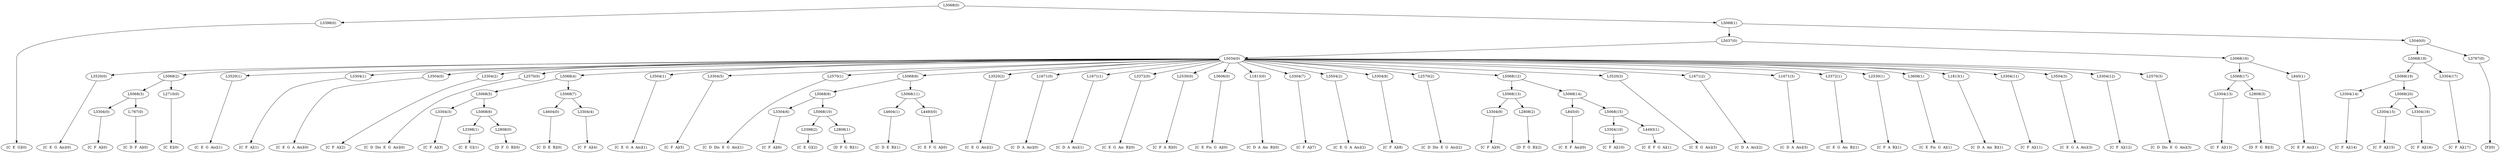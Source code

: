 digraph sample{
"L3398(0)"->"[C  E  G](0)"
"L3520(0)"->"[C  E  G  Ais](0)"
"L3304(0)"->"[C  F  A](0)"
"L-767(0)"->"[C  D  F  A](0)"
"L5068(3)"->"L3304(0)"
"L5068(3)"->"L-767(0)"
"L2710(0)"->"[C  E](0)"
"L5068(2)"->"L5068(3)"
"L5068(2)"->"L2710(0)"
"L3520(1)"->"[C  E  G  Ais](1)"
"L3304(1)"->"[C  F  A](1)"
"L3504(0)"->"[C  E  G  A  Ais](0)"
"L3304(2)"->"[C  F  A](2)"
"L2570(0)"->"[C  D  Dis  E  G  Ais](0)"
"L3304(3)"->"[C  F  A](3)"
"L3398(1)"->"[C  E  G](1)"
"L2808(0)"->"[D  F  G  B](0)"
"L5068(6)"->"L3398(1)"
"L5068(6)"->"L2808(0)"
"L5068(5)"->"L3304(3)"
"L5068(5)"->"L5068(6)"
"L4604(0)"->"[C  D  E  B](0)"
"L3304(4)"->"[C  F  A](4)"
"L5068(7)"->"L4604(0)"
"L5068(7)"->"L3304(4)"
"L5068(4)"->"L5068(5)"
"L5068(4)"->"L5068(7)"
"L3504(1)"->"[C  E  G  A  Ais](1)"
"L3304(5)"->"[C  F  A](5)"
"L2570(1)"->"[C  D  Dis  E  G  Ais](1)"
"L3304(6)"->"[C  F  A](6)"
"L3398(2)"->"[C  E  G](2)"
"L2808(1)"->"[D  F  G  B](1)"
"L5068(10)"->"L3398(2)"
"L5068(10)"->"L2808(1)"
"L5068(9)"->"L3304(6)"
"L5068(9)"->"L5068(10)"
"L4604(1)"->"[C  D  E  B](1)"
"L4493(0)"->"[C  E  F  G  A](0)"
"L5068(11)"->"L4604(1)"
"L5068(11)"->"L4493(0)"
"L5068(8)"->"L5068(9)"
"L5068(8)"->"L5068(11)"
"L3520(2)"->"[C  E  G  Ais](2)"
"L1671(0)"->"[C  D  A  Ais](0)"
"L1671(1)"->"[C  D  A  Ais](1)"
"L3372(0)"->"[C  E  G  Ais  B](0)"
"L2530(0)"->"[C  F  A  B](0)"
"L3606(0)"->"[C  E  Fis  G  A](0)"
"L1813(0)"->"[C  D  A  Ais  B](0)"
"L3304(7)"->"[C  F  A](7)"
"L3504(2)"->"[C  E  G  A  Ais](2)"
"L3304(8)"->"[C  F  A](8)"
"L2570(2)"->"[C  D  Dis  E  G  Ais](2)"
"L3304(9)"->"[C  F  A](9)"
"L2808(2)"->"[D  F  G  B](2)"
"L5068(13)"->"L3304(9)"
"L5068(13)"->"L2808(2)"
"L845(0)"->"[C  E  F  Ais](0)"
"L3304(10)"->"[C  F  A](10)"
"L4493(1)"->"[C  E  F  G  A](1)"
"L5068(15)"->"L3304(10)"
"L5068(15)"->"L4493(1)"
"L5068(14)"->"L845(0)"
"L5068(14)"->"L5068(15)"
"L5068(12)"->"L5068(13)"
"L5068(12)"->"L5068(14)"
"L3520(3)"->"[C  E  G  Ais](3)"
"L1671(2)"->"[C  D  A  Ais](2)"
"L1671(3)"->"[C  D  A  Ais](3)"
"L3372(1)"->"[C  E  G  Ais  B](1)"
"L2530(1)"->"[C  F  A  B](1)"
"L3606(1)"->"[C  E  Fis  G  A](1)"
"L1813(1)"->"[C  D  A  Ais  B](1)"
"L3304(11)"->"[C  F  A](11)"
"L3504(3)"->"[C  E  G  A  Ais](3)"
"L3304(12)"->"[C  F  A](12)"
"L2570(3)"->"[C  D  Dis  E  G  Ais](3)"
"L5034(0)"->"L3520(0)"
"L5034(0)"->"L5068(2)"
"L5034(0)"->"L3520(1)"
"L5034(0)"->"L3304(1)"
"L5034(0)"->"L3504(0)"
"L5034(0)"->"L3304(2)"
"L5034(0)"->"L2570(0)"
"L5034(0)"->"L5068(4)"
"L5034(0)"->"L3504(1)"
"L5034(0)"->"L3304(5)"
"L5034(0)"->"L2570(1)"
"L5034(0)"->"L5068(8)"
"L5034(0)"->"L3520(2)"
"L5034(0)"->"L1671(0)"
"L5034(0)"->"L1671(1)"
"L5034(0)"->"L3372(0)"
"L5034(0)"->"L2530(0)"
"L5034(0)"->"L3606(0)"
"L5034(0)"->"L1813(0)"
"L5034(0)"->"L3304(7)"
"L5034(0)"->"L3504(2)"
"L5034(0)"->"L3304(8)"
"L5034(0)"->"L2570(2)"
"L5034(0)"->"L5068(12)"
"L5034(0)"->"L3520(3)"
"L5034(0)"->"L1671(2)"
"L5034(0)"->"L1671(3)"
"L5034(0)"->"L3372(1)"
"L5034(0)"->"L2530(1)"
"L5034(0)"->"L3606(1)"
"L5034(0)"->"L1813(1)"
"L5034(0)"->"L3304(11)"
"L5034(0)"->"L3504(3)"
"L5034(0)"->"L3304(12)"
"L5034(0)"->"L2570(3)"
"L3304(13)"->"[C  F  A](13)"
"L2808(3)"->"[D  F  G  B](3)"
"L5068(17)"->"L3304(13)"
"L5068(17)"->"L2808(3)"
"L845(1)"->"[C  E  F  Ais](1)"
"L5068(16)"->"L5068(17)"
"L5068(16)"->"L845(1)"
"L5037(0)"->"L5034(0)"
"L5037(0)"->"L5068(16)"
"L3304(14)"->"[C  F  A](14)"
"L3304(15)"->"[C  F  A](15)"
"L3304(16)"->"[C  F  A](16)"
"L5068(20)"->"L3304(15)"
"L5068(20)"->"L3304(16)"
"L5068(19)"->"L3304(14)"
"L5068(19)"->"L5068(20)"
"L3304(17)"->"[C  F  A](17)"
"L5068(18)"->"L5068(19)"
"L5068(18)"->"L3304(17)"
"L3767(0)"->"[F](0)"
"L5040(0)"->"L5068(18)"
"L5040(0)"->"L3767(0)"
"L5068(1)"->"L5037(0)"
"L5068(1)"->"L5040(0)"
"L5068(0)"->"L3398(0)"
"L5068(0)"->"L5068(1)"
{rank = min; "L5068(0)"}
{rank = same; "L3398(0)"; "L5068(1)";}
{rank = same; "L5037(0)"; "L5040(0)";}
{rank = same; "L5034(0)"; "L5068(16)"; "L5068(18)"; "L3767(0)";}
{rank = same; "L3520(0)"; "L5068(2)"; "L3520(1)"; "L3304(1)"; "L3504(0)"; "L3304(2)"; "L2570(0)"; "L5068(4)"; "L3504(1)"; "L3304(5)"; "L2570(1)"; "L5068(8)"; "L3520(2)"; "L1671(0)"; "L1671(1)"; "L3372(0)"; "L2530(0)"; "L3606(0)"; "L1813(0)"; "L3304(7)"; "L3504(2)"; "L3304(8)"; "L2570(2)"; "L5068(12)"; "L3520(3)"; "L1671(2)"; "L1671(3)"; "L3372(1)"; "L2530(1)"; "L3606(1)"; "L1813(1)"; "L3304(11)"; "L3504(3)"; "L3304(12)"; "L2570(3)"; "L5068(17)"; "L845(1)"; "L5068(19)"; "L3304(17)";}
{rank = same; "L5068(3)"; "L2710(0)"; "L5068(5)"; "L5068(7)"; "L5068(9)"; "L5068(11)"; "L5068(13)"; "L5068(14)"; "L3304(13)"; "L2808(3)"; "L3304(14)"; "L5068(20)";}
{rank = same; "L3304(0)"; "L-767(0)"; "L3304(3)"; "L5068(6)"; "L4604(0)"; "L3304(4)"; "L3304(6)"; "L5068(10)"; "L4604(1)"; "L4493(0)"; "L3304(9)"; "L2808(2)"; "L845(0)"; "L5068(15)"; "L3304(15)"; "L3304(16)";}
{rank = same; "L3398(1)"; "L2808(0)"; "L3398(2)"; "L2808(1)"; "L3304(10)"; "L4493(1)";}
{rank = max; "[C  D  A  Ais  B](0)"; "[C  D  A  Ais  B](1)"; "[C  D  A  Ais](0)"; "[C  D  A  Ais](1)"; "[C  D  A  Ais](2)"; "[C  D  A  Ais](3)"; "[C  D  Dis  E  G  Ais](0)"; "[C  D  Dis  E  G  Ais](1)"; "[C  D  Dis  E  G  Ais](2)"; "[C  D  Dis  E  G  Ais](3)"; "[C  D  E  B](0)"; "[C  D  E  B](1)"; "[C  D  F  A](0)"; "[C  E  F  Ais](0)"; "[C  E  F  Ais](1)"; "[C  E  F  G  A](0)"; "[C  E  F  G  A](1)"; "[C  E  Fis  G  A](0)"; "[C  E  Fis  G  A](1)"; "[C  E  G  A  Ais](0)"; "[C  E  G  A  Ais](1)"; "[C  E  G  A  Ais](2)"; "[C  E  G  A  Ais](3)"; "[C  E  G  Ais  B](0)"; "[C  E  G  Ais  B](1)"; "[C  E  G  Ais](0)"; "[C  E  G  Ais](1)"; "[C  E  G  Ais](2)"; "[C  E  G  Ais](3)"; "[C  E  G](0)"; "[C  E  G](1)"; "[C  E  G](2)"; "[C  E](0)"; "[C  F  A  B](0)"; "[C  F  A  B](1)"; "[C  F  A](0)"; "[C  F  A](1)"; "[C  F  A](10)"; "[C  F  A](11)"; "[C  F  A](12)"; "[C  F  A](13)"; "[C  F  A](14)"; "[C  F  A](15)"; "[C  F  A](16)"; "[C  F  A](17)"; "[C  F  A](2)"; "[C  F  A](3)"; "[C  F  A](4)"; "[C  F  A](5)"; "[C  F  A](6)"; "[C  F  A](7)"; "[C  F  A](8)"; "[C  F  A](9)"; "[D  F  G  B](0)"; "[D  F  G  B](1)"; "[D  F  G  B](2)"; "[D  F  G  B](3)"; "[F](0)";}
}